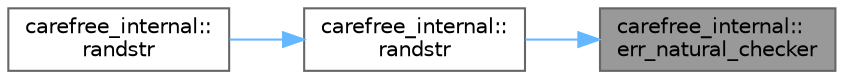 digraph "carefree_internal::err_natural_checker"
{
 // LATEX_PDF_SIZE
  bgcolor="transparent";
  edge [fontname=Helvetica,fontsize=10,labelfontname=Helvetica,labelfontsize=10];
  node [fontname=Helvetica,fontsize=10,shape=box,height=0.2,width=0.4];
  rankdir="RL";
  Node1 [id="Node000001",label="carefree_internal::\lerr_natural_checker",height=0.2,width=0.4,color="gray40", fillcolor="grey60", style="filled", fontcolor="black",tooltip=" "];
  Node1 -> Node2 [id="edge1_Node000001_Node000002",dir="back",color="steelblue1",style="solid",tooltip=" "];
  Node2 [id="Node000002",label="carefree_internal::\lrandstr",height=0.2,width=0.4,color="grey40", fillcolor="white", style="filled",URL="$namespacecarefree__internal.html#ae7ef7cdd0bebd841afceaf4cc4dfb1fe",tooltip=" "];
  Node2 -> Node3 [id="edge2_Node000002_Node000003",dir="back",color="steelblue1",style="solid",tooltip=" "];
  Node3 [id="Node000003",label="carefree_internal::\lrandstr",height=0.2,width=0.4,color="grey40", fillcolor="white", style="filled",URL="$namespacecarefree__internal.html#adc3bd71802747976e3ac8d6e22b0194d",tooltip=" "];
}
